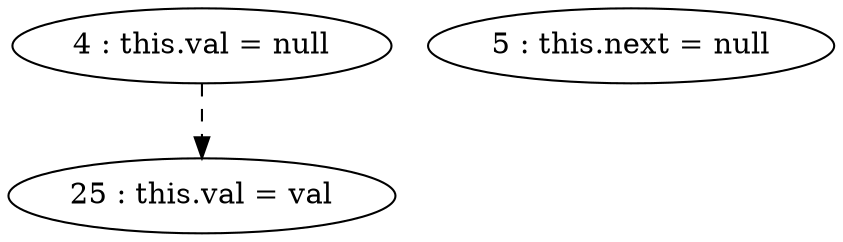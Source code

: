 digraph G {
"4 : this.val = null"
"4 : this.val = null" -> "25 : this.val = val" [style=dashed]
"5 : this.next = null"
"25 : this.val = val"
}